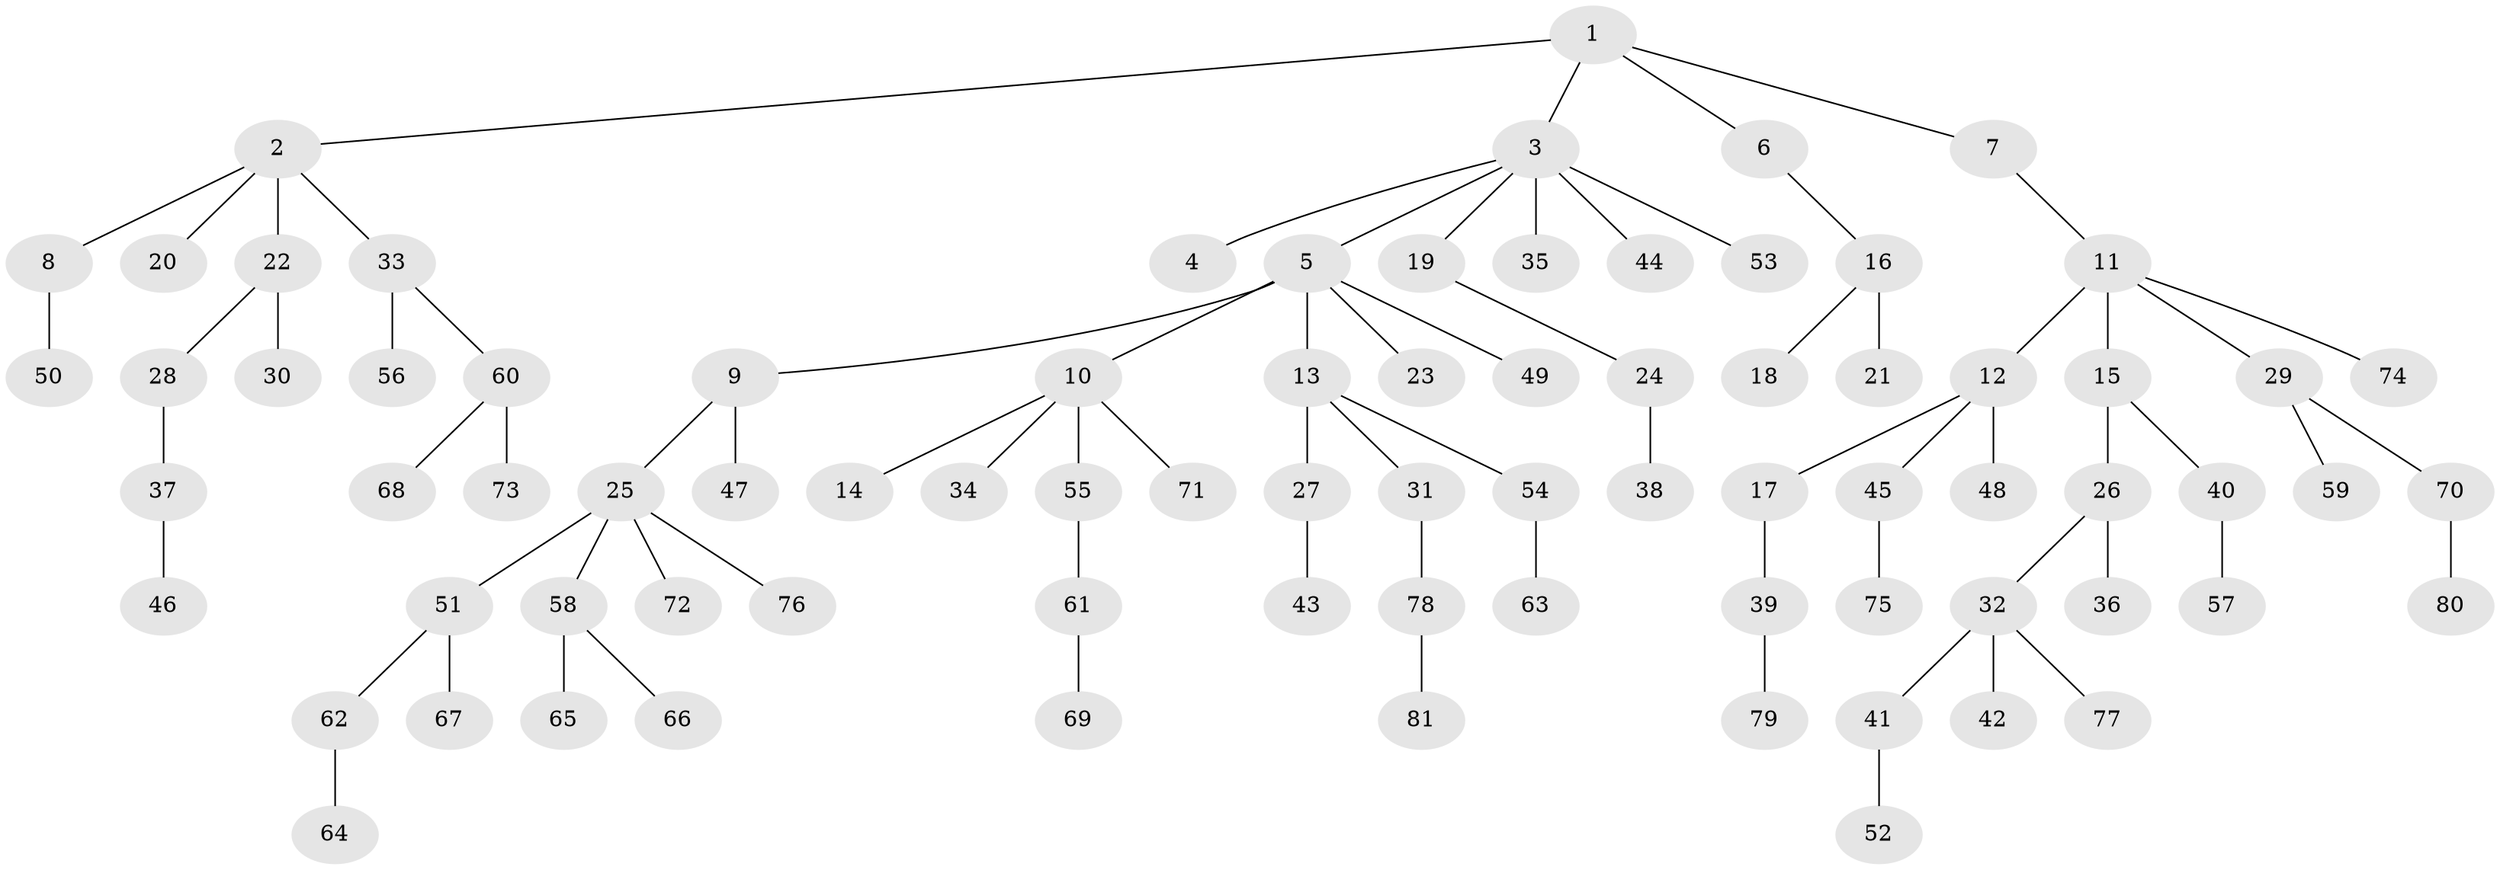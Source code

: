 // coarse degree distribution, {4: 0.08771929824561403, 6: 0.05263157894736842, 1: 0.6140350877192983, 5: 0.03508771929824561, 3: 0.08771929824561403, 2: 0.12280701754385964}
// Generated by graph-tools (version 1.1) at 2025/52/02/27/25 19:52:12]
// undirected, 81 vertices, 80 edges
graph export_dot {
graph [start="1"]
  node [color=gray90,style=filled];
  1;
  2;
  3;
  4;
  5;
  6;
  7;
  8;
  9;
  10;
  11;
  12;
  13;
  14;
  15;
  16;
  17;
  18;
  19;
  20;
  21;
  22;
  23;
  24;
  25;
  26;
  27;
  28;
  29;
  30;
  31;
  32;
  33;
  34;
  35;
  36;
  37;
  38;
  39;
  40;
  41;
  42;
  43;
  44;
  45;
  46;
  47;
  48;
  49;
  50;
  51;
  52;
  53;
  54;
  55;
  56;
  57;
  58;
  59;
  60;
  61;
  62;
  63;
  64;
  65;
  66;
  67;
  68;
  69;
  70;
  71;
  72;
  73;
  74;
  75;
  76;
  77;
  78;
  79;
  80;
  81;
  1 -- 2;
  1 -- 3;
  1 -- 6;
  1 -- 7;
  2 -- 8;
  2 -- 20;
  2 -- 22;
  2 -- 33;
  3 -- 4;
  3 -- 5;
  3 -- 19;
  3 -- 35;
  3 -- 44;
  3 -- 53;
  5 -- 9;
  5 -- 10;
  5 -- 13;
  5 -- 23;
  5 -- 49;
  6 -- 16;
  7 -- 11;
  8 -- 50;
  9 -- 25;
  9 -- 47;
  10 -- 14;
  10 -- 34;
  10 -- 55;
  10 -- 71;
  11 -- 12;
  11 -- 15;
  11 -- 29;
  11 -- 74;
  12 -- 17;
  12 -- 45;
  12 -- 48;
  13 -- 27;
  13 -- 31;
  13 -- 54;
  15 -- 26;
  15 -- 40;
  16 -- 18;
  16 -- 21;
  17 -- 39;
  19 -- 24;
  22 -- 28;
  22 -- 30;
  24 -- 38;
  25 -- 51;
  25 -- 58;
  25 -- 72;
  25 -- 76;
  26 -- 32;
  26 -- 36;
  27 -- 43;
  28 -- 37;
  29 -- 59;
  29 -- 70;
  31 -- 78;
  32 -- 41;
  32 -- 42;
  32 -- 77;
  33 -- 56;
  33 -- 60;
  37 -- 46;
  39 -- 79;
  40 -- 57;
  41 -- 52;
  45 -- 75;
  51 -- 62;
  51 -- 67;
  54 -- 63;
  55 -- 61;
  58 -- 65;
  58 -- 66;
  60 -- 68;
  60 -- 73;
  61 -- 69;
  62 -- 64;
  70 -- 80;
  78 -- 81;
}
